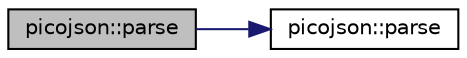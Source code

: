 digraph "picojson::parse"
{
  edge [fontname="Helvetica",fontsize="10",labelfontname="Helvetica",labelfontsize="10"];
  node [fontname="Helvetica",fontsize="10",shape=record];
  rankdir="LR";
  Node151 [label="picojson::parse",height=0.2,width=0.4,color="black", fillcolor="grey75", style="filled", fontcolor="black"];
  Node151 -> Node152 [color="midnightblue",fontsize="10",style="solid",fontname="Helvetica"];
  Node152 [label="picojson::parse",height=0.2,width=0.4,color="black", fillcolor="white", style="filled",URL="$namespacepicojson.html#a3aca598f5855bc130a92a3e08a0c6ebf"];
}
